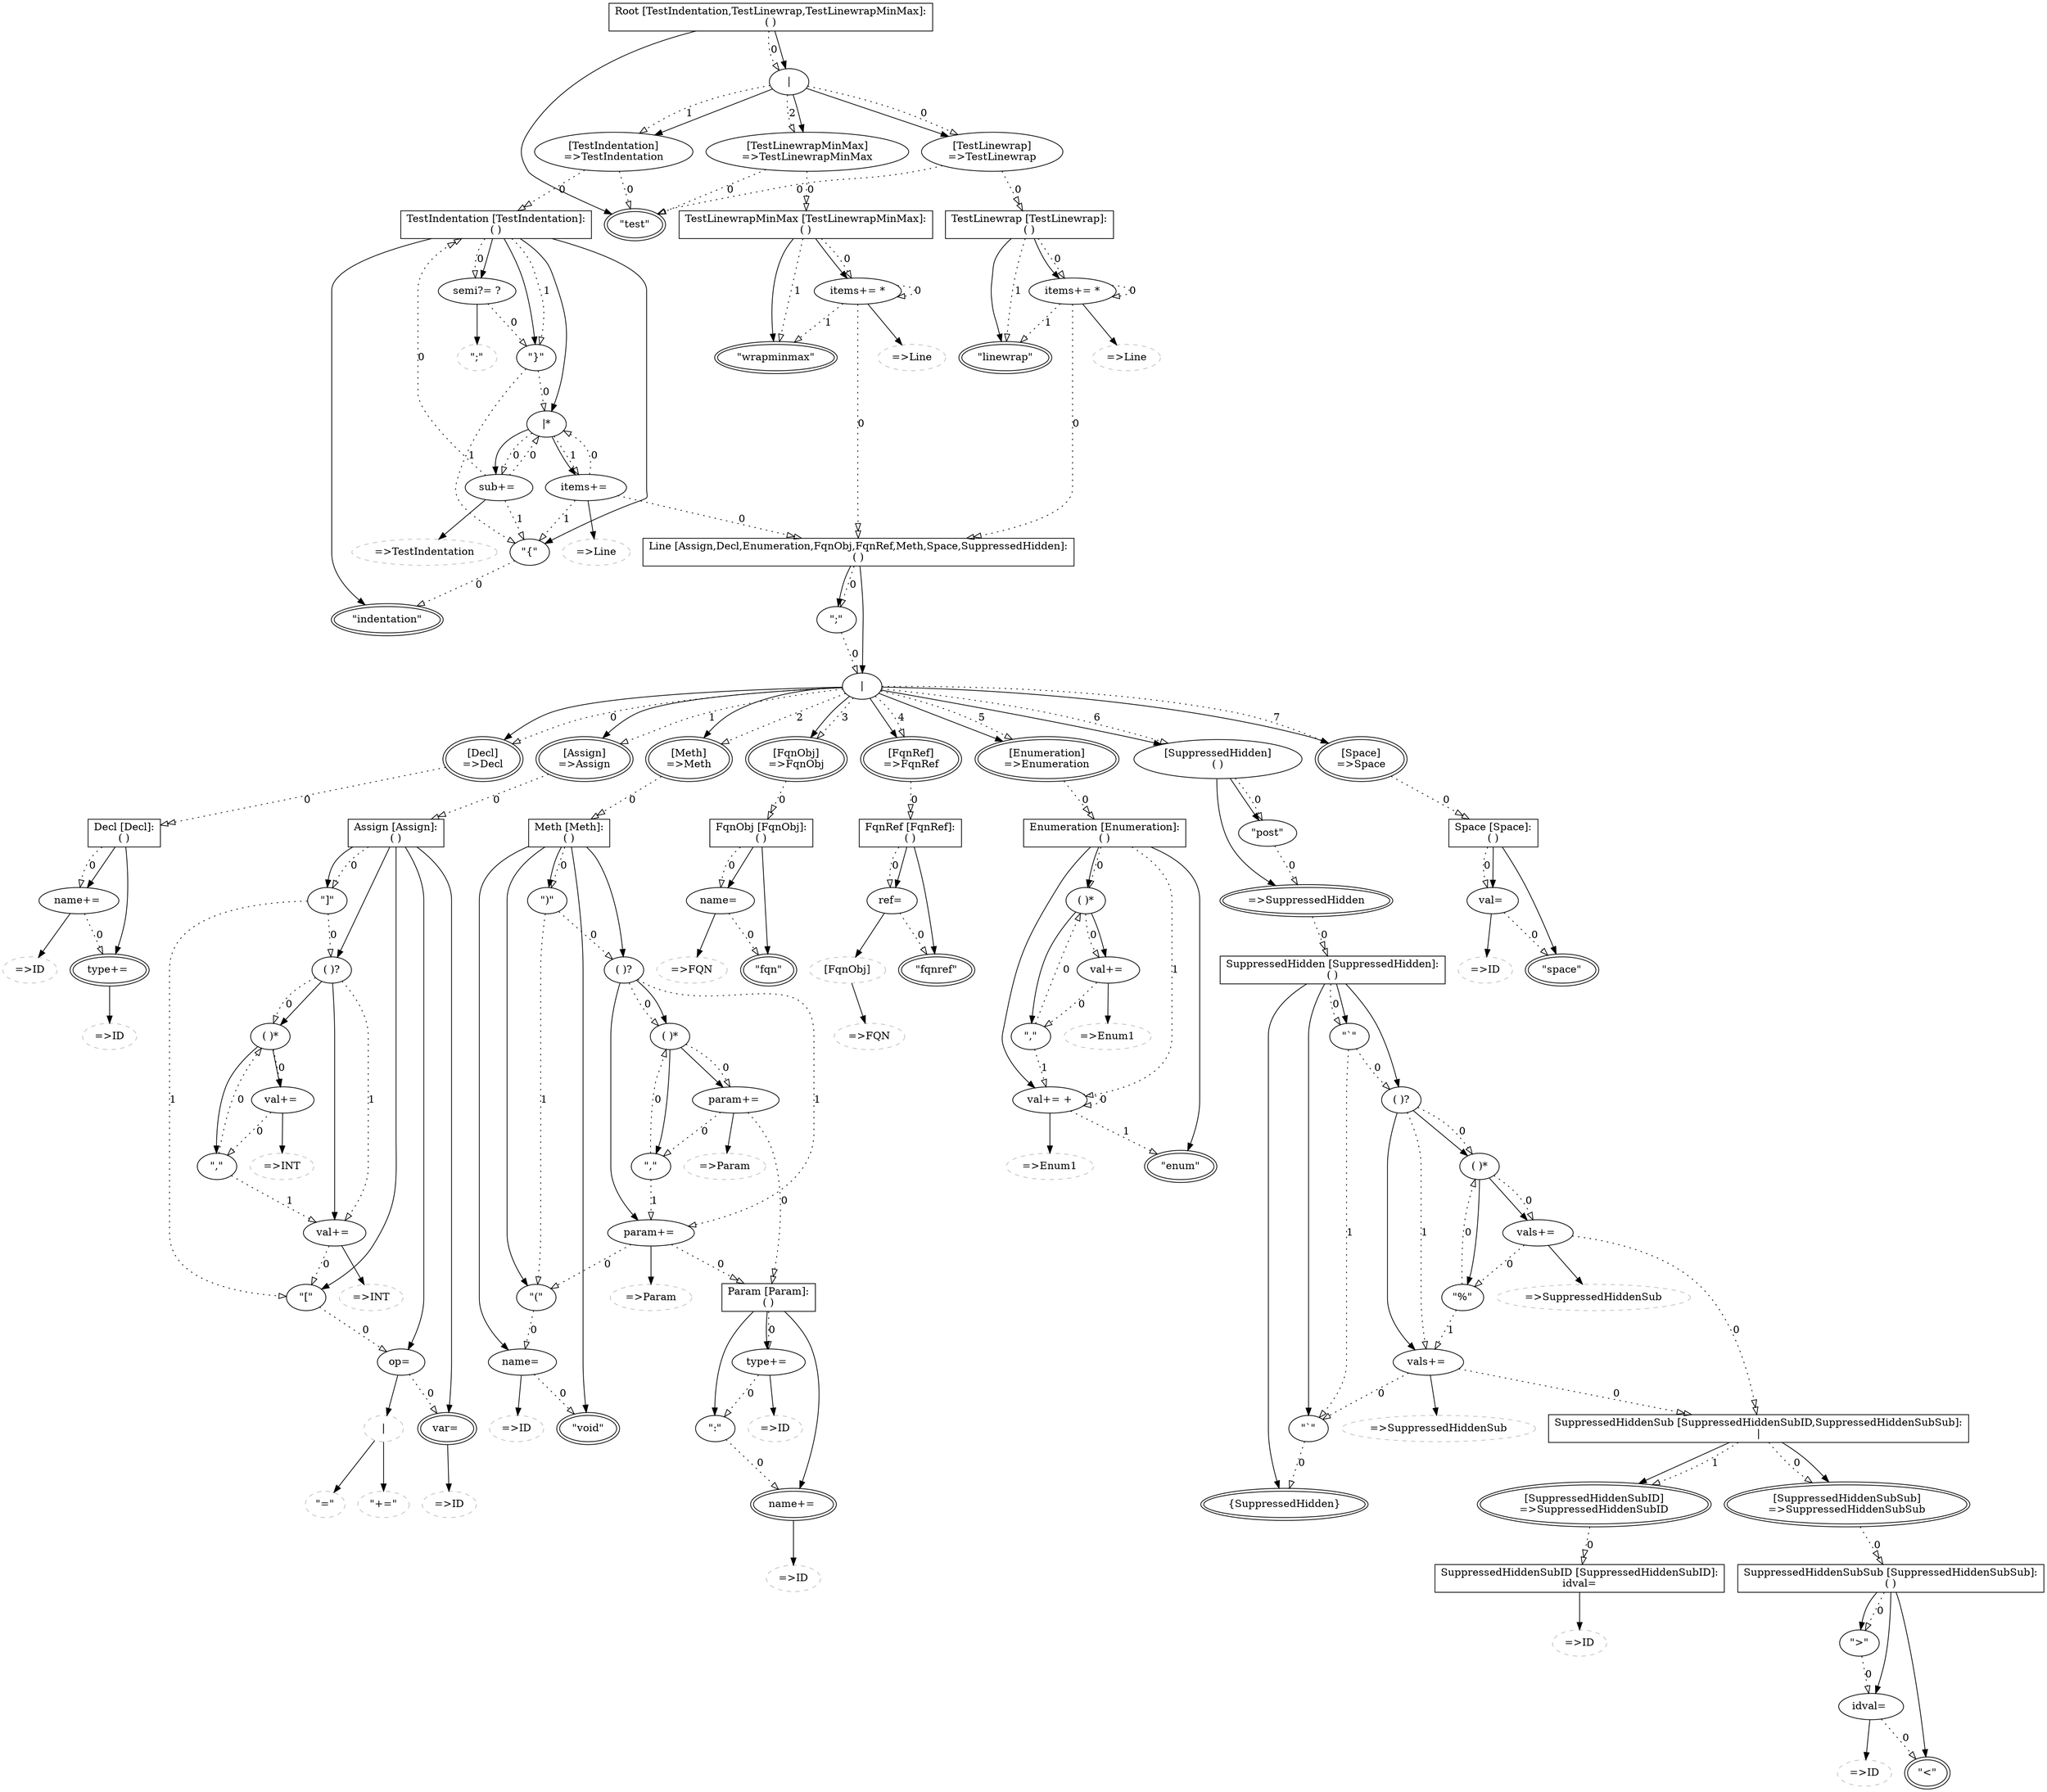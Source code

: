 ## This is a Graphviz .dot file (http://www.graphviz.org/)
## You can use the command 'dot -Tpdf this.dot > out.pdf' to render it.
digraph G {
group2309143 [shape=record,label="Root \[TestIndentation,TestLinewrap,TestLinewrapMinMax\]:\n( )"];
keyword4080254 [label="\"test\"",peripheries=2];
alternatives8357065 [label="\|"];
rulecall15129514 [label="\[TestLinewrap\]\n=\>TestLinewrap"];
rulecall6270795 [label="\[TestIndentation\]\n=\>TestIndentation"];
rulecall15561725 [label="\[TestLinewrapMinMax\]\n=\>TestLinewrapMinMax"];
group11592834 [shape=record,label="Line \[Assign,Decl,Enumeration,FqnObj,FqnRef,Meth,Space,SuppressedHidden\]:\n( )"];
alternatives6958548 [label="\|"];
rulecall15130355 [label="\[Decl\]\n=\>Decl",peripheries=2];
rulecall3625377 [label="\[Assign\]\n=\>Assign",peripheries=2];
rulecall13648900 [label="\[Meth\]\n=\>Meth",peripheries=2];
rulecall2189483 [label="\[FqnObj\]\n=\>FqnObj",peripheries=2];
rulecall6208998 [label="\[FqnRef\]\n=\>FqnRef",peripheries=2];
rulecall359964 [label="\[Enumeration\]\n=\>Enumeration",peripheries=2];
group10120473 [label="\[SuppressedHidden\]\n( )"];
rulecall7381203 [label="=\>SuppressedHidden",peripheries=2];
keyword5159925 [label="\"post\""];
rulecall1434081 [label="\[Space\]\n=\>Space",peripheries=2];
keyword10531120 [label="\";\""];
group5195692 [shape=record,label="Decl \[Decl\]:\n( )"];
assignment15372874 [label="type+= ",peripheries=2];
rulecall2777017 [color=grey,label="=\>ID",style=dashed];
assignment15894923 [label="name+= "];
rulecall2360748 [color=grey,label="=\>ID",style=dashed];
group14003549 [shape=record,label="Assign \[Assign\]:\n( )"];
assignment6863942 [label="var= ",peripheries=2];
rulecall2150475 [color=grey,label="=\>ID",style=dashed];
assignment4914016 [label="op= "];
alternatives12426080 [color=grey,label="\|",style=dashed];
keyword2345828 [color=grey,label="\"=\"",style=dashed];
keyword16657395 [color=grey,label="\"+=\"",style=dashed];
keyword16221567 [label="\"\[\""];
group6120241 [label="( )?"];
assignment1782258 [label="val+= "];
rulecall7094891 [color=grey,label="=\>INT",style=dashed];
group8163838 [label="( )*"];
keyword5566274 [label="\",\""];
assignment2627027 [label="val+= "];
rulecall11593290 [color=grey,label="=\>INT",style=dashed];
keyword14631863 [label="\"\]\""];
group595810 [shape=record,label="Meth \[Meth\]:\n( )"];
keyword14572644 [label="\"void\"",peripheries=2];
assignment8641784 [label="name= "];
rulecall2113509 [color=grey,label="=\>ID",style=dashed];
keyword4391981 [label="\"(\""];
group13059658 [label="( )?"];
assignment14136729 [label="param+= "];
rulecall13852970 [color=grey,label="=\>Param",style=dashed];
group9452021 [label="( )*"];
keyword13439740 [label="\",\""];
assignment10064801 [label="param+= "];
rulecall11228227 [color=grey,label="=\>Param",style=dashed];
keyword2697526 [label="\")\""];
group4131680 [shape=record,label="Param \[Param\]:\n( )"];
assignment251919 [label="name+= ",peripheries=2];
rulecall6155101 [color=grey,label="=\>ID",style=dashed];
keyword473032 [label="\":\""];
assignment14629467 [label="type+= "];
rulecall7360432 [color=grey,label="=\>ID",style=dashed];
group8706829 [shape=record,label="Space \[Space\]:\n( )"];
keyword4810643 [label="\"space\"",peripheries=2];
assignment3081832 [label="val= "];
rulecall5085706 [color=grey,label="=\>ID",style=dashed];
group11620670 [shape=record,label="TestLinewrap \[TestLinewrap\]:\n( )"];
keyword5033789 [label="\"linewrap\"",peripheries=2];
assignment12173811 [label="items+= *"];
rulecall7097047 [color=grey,label="=\>Line",style=dashed];
group7880770 [shape=record,label="TestLinewrapMinMax \[TestLinewrapMinMax\]:\n( )"];
keyword12773841 [label="\"wrapminmax\"",peripheries=2];
assignment8700355 [label="items+= *"];
rulecall13434890 [color=grey,label="=\>Line",style=dashed];
group12563848 [shape=record,label="TestIndentation \[TestIndentation\]:\n( )"];
keyword2559423 [label="\"indentation\"",peripheries=2];
keyword16227226 [label="\"{\""];
alternatives580363 [label="\|*"];
assignment6606459 [label="sub+= "];
rulecall3143077 [color=grey,label="=\>TestIndentation",style=dashed];
assignment11028912 [label="items+= "];
rulecall8244065 [color=grey,label="=\>Line",style=dashed];
keyword11764184 [label="\"}\""];
assignment1159999 [label="semi?= ?"];
keyword982017 [color=grey,label="\";\"",style=dashed];
group7291237 [shape=record,label="FqnObj \[FqnObj\]:\n( )"];
keyword3047257 [label="\"fqn\"",peripheries=2];
assignment11190443 [label="name= "];
rulecall5184753 [color=grey,label="=\>FQN",style=dashed];
group9201942 [shape=record,label="FqnRef \[FqnRef\]:\n( )"];
keyword4675965 [label="\"fqnref\"",peripheries=2];
assignment4464178 [label="ref= "];
crossreference1744828 [color=grey,label="\[FqnObj\]",style=dashed];
rulecall14528018 [color=grey,label="=\>FQN",style=dashed];
group2623683 [shape=record,label="Enumeration \[Enumeration\]:\n( )"];
keyword5717472 [label="\"enum\"",peripheries=2];
assignment10447077 [label="val+= +"];
rulecall10468547 [color=grey,label="=\>Enum1",style=dashed];
group2217792 [label="( )*"];
keyword12248131 [label="\",\""];
assignment14682718 [label="val+= "];
rulecall13155965 [color=grey,label="=\>Enum1",style=dashed];
group5890942 [shape=record,label="SuppressedHidden \[SuppressedHidden\]:\n( )"];
action6720997 [label="{SuppressedHidden}",peripheries=2];
keyword1164823 [label="\"`\""];
group14955111 [label="( )?"];
assignment11086595 [label="vals+= "];
rulecall4648971 [color=grey,label="=\>SuppressedHiddenSub",style=dashed];
group3768074 [label="( )*"];
keyword12814047 [label="\"%\""];
assignment13357765 [label="vals+= "];
rulecall8037435 [color=grey,label="=\>SuppressedHiddenSub",style=dashed];
keyword11816434 [label="\"`\""];
alternatives14510107 [shape=record,label="SuppressedHiddenSub \[SuppressedHiddenSubID,SuppressedHiddenSubSub\]:\n\|"];
rulecall14543487 [label="\[SuppressedHiddenSubSub\]\n=\>SuppressedHiddenSubSub",peripheries=2];
rulecall5139611 [label="\[SuppressedHiddenSubID\]\n=\>SuppressedHiddenSubID",peripheries=2];
group2893236 [shape=record,label="SuppressedHiddenSubSub \[SuppressedHiddenSubSub\]:\n( )"];
keyword6257324 [label="\"\<\"",peripheries=2];
assignment7255679 [label="idval= "];
rulecall9397949 [color=grey,label="=\>ID",style=dashed];
keyword10627996 [label="\"\>\""];
assignment9386257 [shape=record,label="SuppressedHiddenSubID \[SuppressedHiddenSubID\]:\nidval= ",peripheries=2];
rulecall15442943 [color=grey,label="=\>ID",style=dashed];
group2309143->keyword4080254 [];
rulecall15129514->group11620670 [label=0,style=dotted,arrowhead=onormalonormal];
rulecall15129514->keyword4080254 [arrowtail=odot,label=0,style=dotted,arrowhead=onormal];
alternatives8357065->rulecall15129514 [];
rulecall6270795->group12563848 [label=0,style=dotted,arrowhead=onormalonormal];
rulecall6270795->keyword4080254 [arrowtail=odot,label=0,style=dotted,arrowhead=onormal];
alternatives8357065->rulecall6270795 [];
rulecall15561725->group7880770 [label=0,style=dotted,arrowhead=onormalonormal];
rulecall15561725->keyword4080254 [arrowtail=odot,label=0,style=dotted,arrowhead=onormal];
alternatives8357065->rulecall15561725 [];
alternatives8357065->rulecall15129514 [label=0,style=dotted,arrowhead=onormal];
alternatives8357065->rulecall6270795 [label=1,style=dotted,arrowhead=onormal];
alternatives8357065->rulecall15561725 [label=2,style=dotted,arrowhead=onormal];
group2309143->alternatives8357065 [];
group2309143->alternatives8357065 [label=0,style=dotted,arrowhead=onormal];
rulecall15130355->group5195692 [label=0,style=dotted,arrowhead=onormalonormal];
alternatives6958548->rulecall15130355 [];
rulecall3625377->group14003549 [label=0,style=dotted,arrowhead=onormalonormal];
alternatives6958548->rulecall3625377 [];
rulecall13648900->group595810 [label=0,style=dotted,arrowhead=onormalonormal];
alternatives6958548->rulecall13648900 [];
rulecall2189483->group7291237 [label=0,style=dotted,arrowhead=onormalonormal];
alternatives6958548->rulecall2189483 [];
rulecall6208998->group9201942 [label=0,style=dotted,arrowhead=onormalonormal];
alternatives6958548->rulecall6208998 [];
rulecall359964->group2623683 [label=0,style=dotted,arrowhead=onormalonormal];
alternatives6958548->rulecall359964 [];
rulecall7381203->group5890942 [label=0,style=dotted,arrowhead=onormalonormal];
group10120473->rulecall7381203 [];
keyword5159925->rulecall7381203 [label=0,style=dotted,arrowhead=onormal];
group10120473->keyword5159925 [];
group10120473->keyword5159925 [label=0,style=dotted,arrowhead=onormal];
alternatives6958548->group10120473 [];
rulecall1434081->group8706829 [label=0,style=dotted,arrowhead=onormalonormal];
alternatives6958548->rulecall1434081 [];
alternatives6958548->rulecall15130355 [label=0,style=dotted,arrowhead=onormal];
alternatives6958548->rulecall3625377 [label=1,style=dotted,arrowhead=onormal];
alternatives6958548->rulecall13648900 [label=2,style=dotted,arrowhead=onormal];
alternatives6958548->rulecall2189483 [label=3,style=dotted,arrowhead=onormal];
alternatives6958548->rulecall6208998 [label=4,style=dotted,arrowhead=onormal];
alternatives6958548->rulecall359964 [label=5,style=dotted,arrowhead=onormal];
alternatives6958548->group10120473 [label=6,style=dotted,arrowhead=onormal];
alternatives6958548->rulecall1434081 [label=7,style=dotted,arrowhead=onormal];
group11592834->alternatives6958548 [];
keyword10531120->alternatives6958548 [label=0,style=dotted,arrowhead=onormal];
group11592834->keyword10531120 [];
group11592834->keyword10531120 [label=0,style=dotted,arrowhead=onormal];
assignment15372874->rulecall2777017 [];
group5195692->assignment15372874 [];
assignment15894923->rulecall2360748 [];
assignment15894923->assignment15372874 [label=0,style=dotted,arrowhead=onormal];
group5195692->assignment15894923 [];
group5195692->assignment15894923 [label=0,style=dotted,arrowhead=onormal];
assignment6863942->rulecall2150475 [];
group14003549->assignment6863942 [];
alternatives12426080->keyword2345828 [];
alternatives12426080->keyword16657395 [];
assignment4914016->alternatives12426080 [];
assignment4914016->assignment6863942 [label=0,style=dotted,arrowhead=onormal];
group14003549->assignment4914016 [];
keyword16221567->assignment4914016 [label=0,style=dotted,arrowhead=onormal];
group14003549->keyword16221567 [];
assignment1782258->rulecall7094891 [];
assignment1782258->keyword16221567 [label=0,style=dotted,arrowhead=onormal];
group6120241->assignment1782258 [];
keyword5566274->group8163838 [label=0,style=dotted,arrowhead=onormal];
keyword5566274->assignment1782258 [label=1,style=dotted,arrowhead=onormal];
group8163838->keyword5566274 [];
assignment2627027->rulecall11593290 [];
assignment2627027->keyword5566274 [label=0,style=dotted,arrowhead=onormal];
group8163838->assignment2627027 [];
group8163838->assignment2627027 [label=0,style=dotted,arrowhead=onormal];
group6120241->group8163838 [];
group6120241->group8163838 [label=0,style=dotted,arrowhead=onormal];
group6120241->assignment1782258 [label=1,style=dotted,arrowhead=onormal];
group14003549->group6120241 [];
keyword14631863->group6120241 [label=0,style=dotted,arrowhead=onormal];
keyword14631863->keyword16221567 [label=1,style=dotted,arrowhead=onormal];
group14003549->keyword14631863 [];
group14003549->keyword14631863 [label=0,style=dotted,arrowhead=onormal];
group595810->keyword14572644 [];
assignment8641784->rulecall2113509 [];
assignment8641784->keyword14572644 [label=0,style=dotted,arrowhead=onormal];
group595810->assignment8641784 [];
keyword4391981->assignment8641784 [label=0,style=dotted,arrowhead=onormal];
group595810->keyword4391981 [];
assignment14136729->rulecall13852970 [];
assignment14136729->group4131680 [label=0,style=dotted,arrowhead=onormalonormal];
assignment14136729->keyword4391981 [arrowtail=odot,label=0,style=dotted,arrowhead=onormal];
group13059658->assignment14136729 [];
keyword13439740->group9452021 [label=0,style=dotted,arrowhead=onormal];
keyword13439740->assignment14136729 [label=1,style=dotted,arrowhead=onormal];
group9452021->keyword13439740 [];
assignment10064801->rulecall11228227 [];
assignment10064801->group4131680 [label=0,style=dotted,arrowhead=onormalonormal];
assignment10064801->keyword13439740 [arrowtail=odot,label=0,style=dotted,arrowhead=onormal];
group9452021->assignment10064801 [];
group9452021->assignment10064801 [label=0,style=dotted,arrowhead=onormal];
group13059658->group9452021 [];
group13059658->group9452021 [label=0,style=dotted,arrowhead=onormal];
group13059658->assignment14136729 [label=1,style=dotted,arrowhead=onormal];
group595810->group13059658 [];
keyword2697526->group13059658 [label=0,style=dotted,arrowhead=onormal];
keyword2697526->keyword4391981 [label=1,style=dotted,arrowhead=onormal];
group595810->keyword2697526 [];
group595810->keyword2697526 [label=0,style=dotted,arrowhead=onormal];
assignment251919->rulecall6155101 [];
group4131680->assignment251919 [];
keyword473032->assignment251919 [label=0,style=dotted,arrowhead=onormal];
group4131680->keyword473032 [];
assignment14629467->rulecall7360432 [];
assignment14629467->keyword473032 [label=0,style=dotted,arrowhead=onormal];
group4131680->assignment14629467 [];
group4131680->assignment14629467 [label=0,style=dotted,arrowhead=onormal];
group8706829->keyword4810643 [];
assignment3081832->rulecall5085706 [];
assignment3081832->keyword4810643 [label=0,style=dotted,arrowhead=onormal];
group8706829->assignment3081832 [];
group8706829->assignment3081832 [label=0,style=dotted,arrowhead=onormal];
group11620670->keyword5033789 [];
assignment12173811->rulecall7097047 [];
assignment12173811->group11592834 [label=0,style=dotted,arrowhead=onormalonormal];
assignment12173811->assignment12173811 [arrowtail=odot,label=0,style=dotted,arrowhead=onormal];
assignment12173811->keyword5033789 [arrowtail=odot,label=1,style=dotted,arrowhead=onormal];
group11620670->assignment12173811 [];
group11620670->assignment12173811 [label=0,style=dotted,arrowhead=onormal];
group11620670->keyword5033789 [label=1,style=dotted,arrowhead=onormal];
group7880770->keyword12773841 [];
assignment8700355->rulecall13434890 [];
assignment8700355->group11592834 [label=0,style=dotted,arrowhead=onormalonormal];
assignment8700355->assignment8700355 [arrowtail=odot,label=0,style=dotted,arrowhead=onormal];
assignment8700355->keyword12773841 [arrowtail=odot,label=1,style=dotted,arrowhead=onormal];
group7880770->assignment8700355 [];
group7880770->assignment8700355 [label=0,style=dotted,arrowhead=onormal];
group7880770->keyword12773841 [label=1,style=dotted,arrowhead=onormal];
group12563848->keyword2559423 [];
keyword16227226->keyword2559423 [label=0,style=dotted,arrowhead=onormal];
group12563848->keyword16227226 [];
assignment6606459->rulecall3143077 [];
assignment6606459->group12563848 [label=0,style=dotted,arrowhead=onormalonormal];
assignment6606459->alternatives580363 [arrowtail=odot,label=0,style=dotted,arrowhead=onormal];
assignment6606459->keyword16227226 [arrowtail=odot,label=1,style=dotted,arrowhead=onormal];
alternatives580363->assignment6606459 [];
assignment11028912->rulecall8244065 [];
assignment11028912->group11592834 [label=0,style=dotted,arrowhead=onormalonormal];
assignment11028912->alternatives580363 [arrowtail=odot,label=0,style=dotted,arrowhead=onormal];
assignment11028912->keyword16227226 [arrowtail=odot,label=1,style=dotted,arrowhead=onormal];
alternatives580363->assignment11028912 [];
alternatives580363->assignment6606459 [label=0,style=dotted,arrowhead=onormal];
alternatives580363->assignment11028912 [label=1,style=dotted,arrowhead=onormal];
group12563848->alternatives580363 [];
keyword11764184->alternatives580363 [label=0,style=dotted,arrowhead=onormal];
keyword11764184->keyword16227226 [label=1,style=dotted,arrowhead=onormal];
group12563848->keyword11764184 [];
assignment1159999->keyword982017 [];
assignment1159999->keyword11764184 [label=0,style=dotted,arrowhead=onormal];
group12563848->assignment1159999 [];
group12563848->assignment1159999 [label=0,style=dotted,arrowhead=onormal];
group12563848->keyword11764184 [label=1,style=dotted,arrowhead=onormal];
group7291237->keyword3047257 [];
assignment11190443->rulecall5184753 [];
assignment11190443->keyword3047257 [label=0,style=dotted,arrowhead=onormal];
group7291237->assignment11190443 [];
group7291237->assignment11190443 [label=0,style=dotted,arrowhead=onormal];
group9201942->keyword4675965 [];
crossreference1744828->rulecall14528018 [];
assignment4464178->crossreference1744828 [];
assignment4464178->keyword4675965 [label=0,style=dotted,arrowhead=onormal];
group9201942->assignment4464178 [];
group9201942->assignment4464178 [label=0,style=dotted,arrowhead=onormal];
group2623683->keyword5717472 [];
assignment10447077->rulecall10468547 [];
assignment10447077->assignment10447077 [label=0,style=dotted,arrowhead=onormal];
assignment10447077->keyword5717472 [label=1,style=dotted,arrowhead=onormal];
group2623683->assignment10447077 [];
keyword12248131->group2217792 [label=0,style=dotted,arrowhead=onormal];
keyword12248131->assignment10447077 [label=1,style=dotted,arrowhead=onormal];
group2217792->keyword12248131 [];
assignment14682718->rulecall13155965 [];
assignment14682718->keyword12248131 [label=0,style=dotted,arrowhead=onormal];
group2217792->assignment14682718 [];
group2217792->assignment14682718 [label=0,style=dotted,arrowhead=onormal];
group2623683->group2217792 [];
group2623683->group2217792 [label=0,style=dotted,arrowhead=onormal];
group2623683->assignment10447077 [label=1,style=dotted,arrowhead=onormal];
group5890942->action6720997 [];
keyword1164823->action6720997 [label=0,style=dotted,arrowhead=onormal];
group5890942->keyword1164823 [];
assignment11086595->rulecall4648971 [];
assignment11086595->alternatives14510107 [label=0,style=dotted,arrowhead=onormalonormal];
assignment11086595->keyword1164823 [arrowtail=odot,label=0,style=dotted,arrowhead=onormal];
group14955111->assignment11086595 [];
keyword12814047->group3768074 [label=0,style=dotted,arrowhead=onormal];
keyword12814047->assignment11086595 [label=1,style=dotted,arrowhead=onormal];
group3768074->keyword12814047 [];
assignment13357765->rulecall8037435 [];
assignment13357765->alternatives14510107 [label=0,style=dotted,arrowhead=onormalonormal];
assignment13357765->keyword12814047 [arrowtail=odot,label=0,style=dotted,arrowhead=onormal];
group3768074->assignment13357765 [];
group3768074->assignment13357765 [label=0,style=dotted,arrowhead=onormal];
group14955111->group3768074 [];
group14955111->group3768074 [label=0,style=dotted,arrowhead=onormal];
group14955111->assignment11086595 [label=1,style=dotted,arrowhead=onormal];
group5890942->group14955111 [];
keyword11816434->group14955111 [label=0,style=dotted,arrowhead=onormal];
keyword11816434->keyword1164823 [label=1,style=dotted,arrowhead=onormal];
group5890942->keyword11816434 [];
group5890942->keyword11816434 [label=0,style=dotted,arrowhead=onormal];
rulecall14543487->group2893236 [label=0,style=dotted,arrowhead=onormalonormal];
alternatives14510107->rulecall14543487 [];
rulecall5139611->assignment9386257 [label=0,style=dotted,arrowhead=onormalonormal];
alternatives14510107->rulecall5139611 [];
alternatives14510107->rulecall14543487 [label=0,style=dotted,arrowhead=onormal];
alternatives14510107->rulecall5139611 [label=1,style=dotted,arrowhead=onormal];
group2893236->keyword6257324 [];
assignment7255679->rulecall9397949 [];
assignment7255679->keyword6257324 [label=0,style=dotted,arrowhead=onormal];
group2893236->assignment7255679 [];
keyword10627996->assignment7255679 [label=0,style=dotted,arrowhead=onormal];
group2893236->keyword10627996 [];
group2893236->keyword10627996 [label=0,style=dotted,arrowhead=onormal];
assignment9386257->rulecall15442943 [];
}

